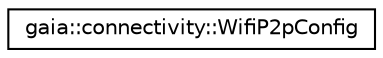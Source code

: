 digraph G
{
  edge [fontname="Helvetica",fontsize="10",labelfontname="Helvetica",labelfontsize="10"];
  node [fontname="Helvetica",fontsize="10",shape=record];
  rankdir=LR;
  Node1 [label="gaia::connectivity::WifiP2pConfig",height=0.2,width=0.4,color="black", fillcolor="white", style="filled",URL="$da/d70/classgaia_1_1connectivity_1_1_wifi_p2p_config.html"];
}
